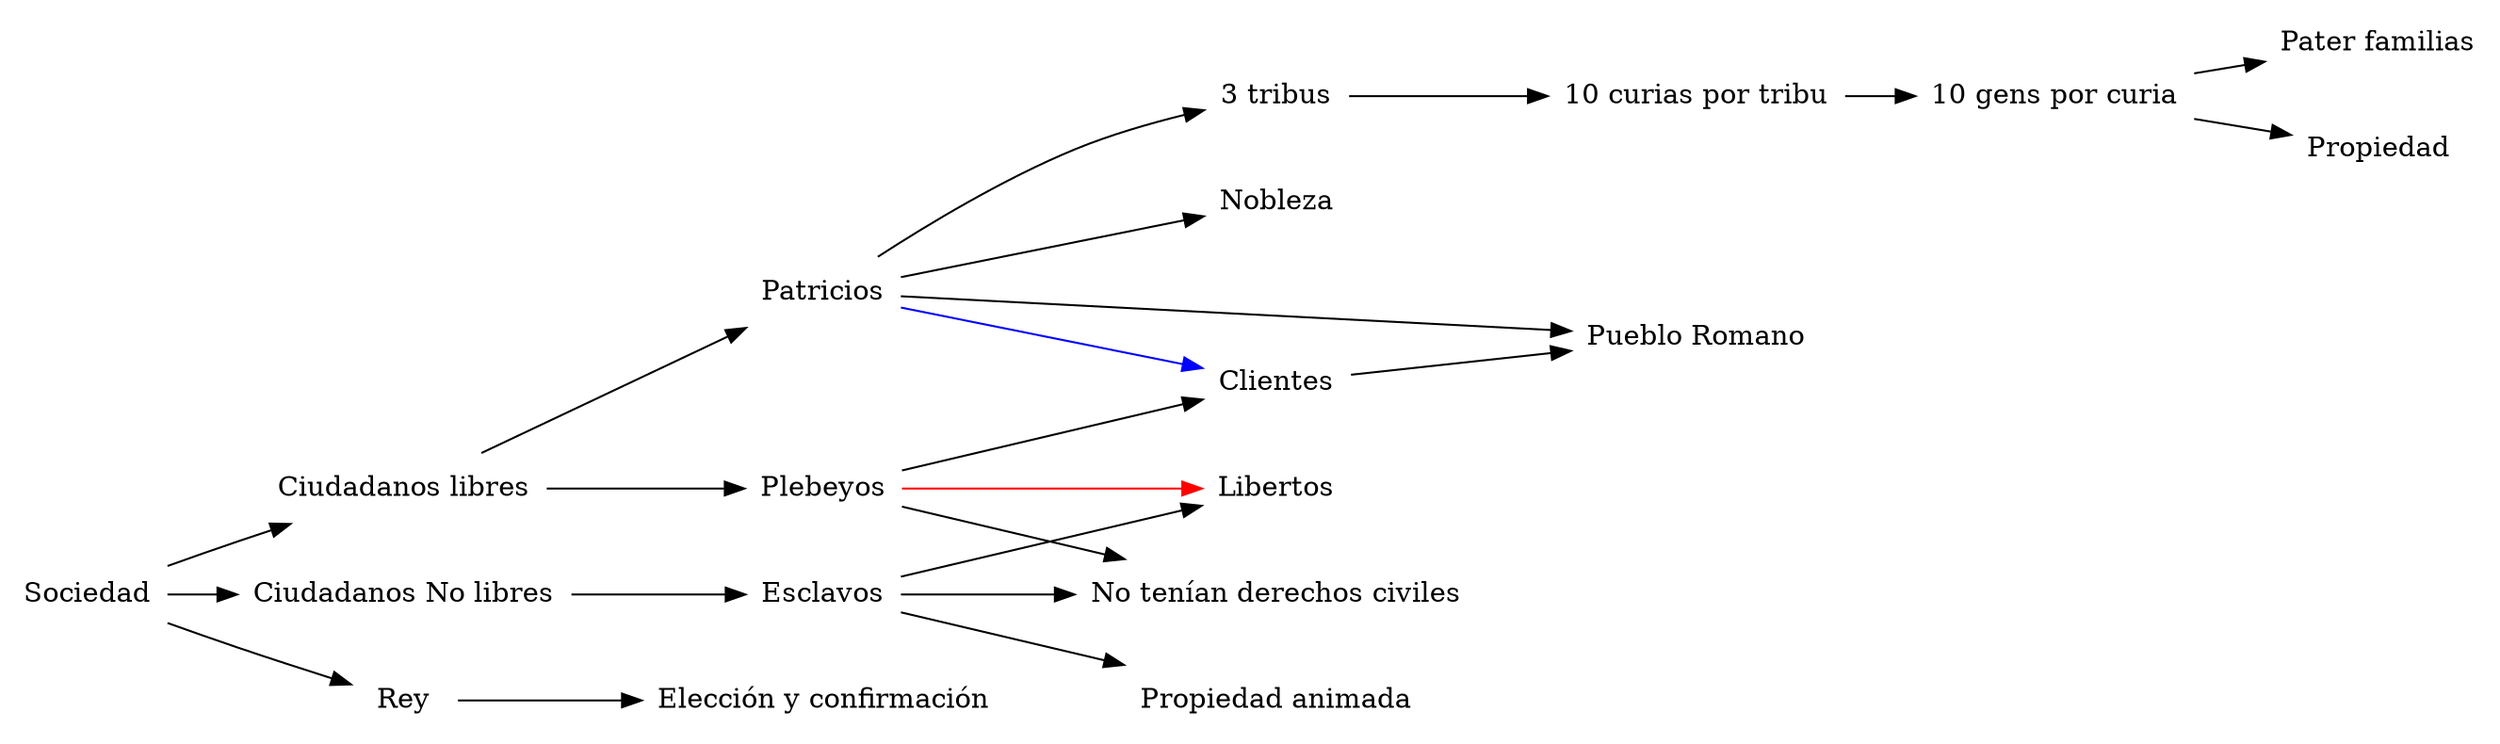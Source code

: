 digraph {
  rankdir=LR;
  "Patricios"[shape=box][color=white]
  "Plebeyos"[shape=box][color=white]
  "Nobleza"[shape=box][color=white]
  "Ciudadanos libres"[shape=box][color=white]
  "Sociedad"[shape=box][color=white]
  "Ciudadanos No libres"[shape=box][color=white]
  "Esclavos"[shape=box][color=white]
  "No tenían derechos civiles"[shape=box][color=white]
  "Clientes"[shape=box][color=white]
  "Pueblo Romano"[shape=box][color=white]
  "Rey"[shape=box][color=white]
  "Elección y confirmación"[shape=box][color=white]
  "3 tribus"[shape=box][color=white]
  "10 gens por curia"[shape=box][color=white]
  "10 curias por tribu"[shape=box][color=white]
  "Pater familias"[shape=box][color=white]
  "Propiedad"[shape=box][color=white]
  "Libertos"[shape=box][color=white]
  "Propiedad animada"[shape=box][color=white]
  "Patricios"->"Nobleza"[color=black]
  "Ciudadanos libres"->"Patricios"[color=black]
  "Ciudadanos libres"->"Plebeyos"[color=black]
  "Sociedad"->"Ciudadanos No libres"[color=black]
  "Sociedad"->"Ciudadanos libres"[color=black]
  "Ciudadanos No libres"->"Esclavos"[color=black]
  "Plebeyos"->"No tenían derechos civiles"[color=black]
  "Esclavos"->"No tenían derechos civiles"[color=black]
  "Plebeyos"->"Clientes"[color=black]
  "Patricios"->"Clientes"[color=blue]
  "Clientes"->"Pueblo Romano"[color=black]
  "Patricios"->"Pueblo Romano"[color=black]
  "Sociedad"->"Rey"[color=black]
  "Rey"->"Elección y confirmación"[color=black]
  "3 tribus"->"10 curias por tribu"[color=black]
  "10 curias por tribu"->"10 gens por curia"[color=black]
  "Patricios"->"3 tribus"[color=black]
  "10 gens por curia"->"Pater familias"[color=black]
  "10 gens por curia"->"Propiedad"[color=black]
  "Esclavos"->"Libertos"[color=black]
  "Plebeyos"->"Libertos"[color=red]
  "Esclavos"->"Propiedad animada"[color=black]
}